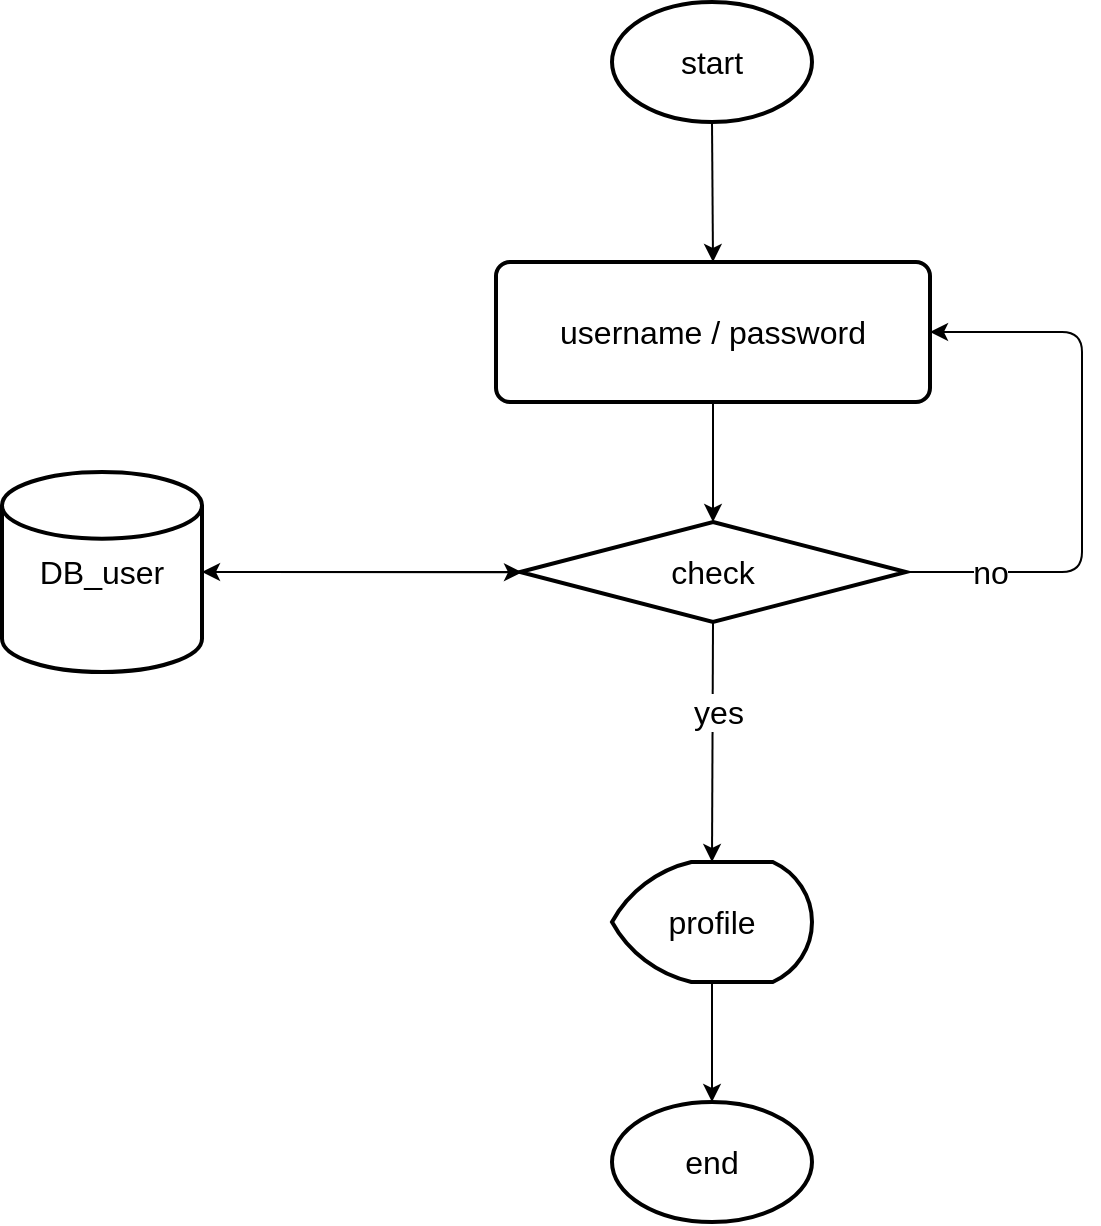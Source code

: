 <mxfile>
    <diagram id="nFVXDD8f7ysOjbekicom" name="sign-in">
        <mxGraphModel dx="995" dy="684" grid="1" gridSize="10" guides="1" tooltips="1" connect="1" arrows="1" fold="1" page="1" pageScale="1" pageWidth="850" pageHeight="1100" math="0" shadow="0">
            <root>
                <mxCell id="0"/>
                <mxCell id="1" parent="0"/>
                <mxCell id="15" style="edgeStyle=none;html=1;entryX=0.5;entryY=0;entryDx=0;entryDy=0;fontSize=16;exitX=0.5;exitY=1;exitDx=0;exitDy=0;exitPerimeter=0;" edge="1" parent="1" source="26" target="17">
                    <mxGeometry relative="1" as="geometry">
                        <mxPoint x="425.167" y="150" as="sourcePoint"/>
                        <mxPoint x="425" y="230" as="targetPoint"/>
                    </mxGeometry>
                </mxCell>
                <mxCell id="20" style="edgeStyle=none;html=1;exitX=0.5;exitY=1;exitDx=0;exitDy=0;fontSize=16;" edge="1" parent="1" source="17" target="19">
                    <mxGeometry relative="1" as="geometry"/>
                </mxCell>
                <mxCell id="17" value="username / password" style="rounded=1;whiteSpace=wrap;html=1;absoluteArcSize=1;arcSize=14;strokeWidth=2;fontSize=16;" vertex="1" parent="1">
                    <mxGeometry x="317" y="200" width="217" height="70" as="geometry"/>
                </mxCell>
                <mxCell id="21" style="edgeStyle=none;html=1;entryX=1;entryY=0.5;entryDx=0;entryDy=0;fontSize=16;" edge="1" parent="1" source="19" target="17">
                    <mxGeometry relative="1" as="geometry">
                        <Array as="points">
                            <mxPoint x="610" y="355"/>
                            <mxPoint x="610" y="235"/>
                        </Array>
                    </mxGeometry>
                </mxCell>
                <mxCell id="22" value="no" style="edgeLabel;html=1;align=center;verticalAlign=middle;resizable=0;points=[];fontSize=16;" vertex="1" connectable="0" parent="21">
                    <mxGeometry x="-0.703" relative="1" as="geometry">
                        <mxPoint as="offset"/>
                    </mxGeometry>
                </mxCell>
                <mxCell id="24" style="edgeStyle=none;html=1;exitX=0.5;exitY=1;exitDx=0;exitDy=0;exitPerimeter=0;entryX=0.5;entryY=0;entryDx=0;entryDy=0;fontSize=16;entryPerimeter=0;" edge="1" parent="1" source="19" target="27">
                    <mxGeometry relative="1" as="geometry">
                        <mxPoint x="425.5" y="460" as="targetPoint"/>
                    </mxGeometry>
                </mxCell>
                <mxCell id="25" value="yes" style="edgeLabel;html=1;align=center;verticalAlign=middle;resizable=0;points=[];fontSize=16;" vertex="1" connectable="0" parent="24">
                    <mxGeometry x="-0.25" y="2" relative="1" as="geometry">
                        <mxPoint as="offset"/>
                    </mxGeometry>
                </mxCell>
                <mxCell id="19" value="check" style="strokeWidth=2;html=1;shape=mxgraph.flowchart.decision;whiteSpace=wrap;fontSize=16;" vertex="1" parent="1">
                    <mxGeometry x="329" y="330" width="193" height="50" as="geometry"/>
                </mxCell>
                <mxCell id="26" value="start" style="strokeWidth=2;html=1;shape=mxgraph.flowchart.start_1;whiteSpace=wrap;fontSize=16;" vertex="1" parent="1">
                    <mxGeometry x="375" y="70" width="100" height="60" as="geometry"/>
                </mxCell>
                <mxCell id="27" value="profile" style="strokeWidth=2;html=1;shape=mxgraph.flowchart.display;whiteSpace=wrap;fontSize=16;" vertex="1" parent="1">
                    <mxGeometry x="375" y="500" width="100" height="60" as="geometry"/>
                </mxCell>
                <mxCell id="-BEuLweb4kVOtIi-PolC-30" style="edgeStyle=none;html=1;exitX=1;exitY=0.5;exitDx=0;exitDy=0;exitPerimeter=0;" edge="1" parent="1" source="8GbuwT8NLzRFzqH7OEWJ-27">
                    <mxGeometry relative="1" as="geometry">
                        <mxPoint x="330" y="355.143" as="targetPoint"/>
                    </mxGeometry>
                </mxCell>
                <mxCell id="8GbuwT8NLzRFzqH7OEWJ-27" value="&lt;font style=&quot;font-size: 16px;&quot;&gt;DB_user&lt;/font&gt;" style="strokeWidth=2;html=1;shape=mxgraph.flowchart.database;whiteSpace=wrap;" vertex="1" parent="1">
                    <mxGeometry x="70" y="305" width="100" height="100" as="geometry"/>
                </mxCell>
                <mxCell id="-BEuLweb4kVOtIi-PolC-27" style="edgeStyle=none;html=1;entryX=1;entryY=0.5;entryDx=0;entryDy=0;entryPerimeter=0;" edge="1" parent="1" source="19" target="8GbuwT8NLzRFzqH7OEWJ-27">
                    <mxGeometry relative="1" as="geometry"/>
                </mxCell>
                <mxCell id="Zle0xTsBEe76zDCSdlXW-27" value="end" style="strokeWidth=2;html=1;shape=mxgraph.flowchart.start_1;whiteSpace=wrap;fontSize=16;" vertex="1" parent="1">
                    <mxGeometry x="375" y="620" width="100" height="60" as="geometry"/>
                </mxCell>
                <mxCell id="Zle0xTsBEe76zDCSdlXW-28" style="edgeStyle=none;html=1;exitX=0.5;exitY=1;exitDx=0;exitDy=0;exitPerimeter=0;entryX=0.5;entryY=0;entryDx=0;entryDy=0;entryPerimeter=0;" edge="1" parent="1" source="27" target="Zle0xTsBEe76zDCSdlXW-27">
                    <mxGeometry relative="1" as="geometry"/>
                </mxCell>
            </root>
        </mxGraphModel>
    </diagram>
    <diagram id="t6Vr7Dzw5ycUIPHP6VGS" name="update-profile">
        <mxGraphModel dx="1271" dy="874" grid="1" gridSize="10" guides="1" tooltips="1" connect="1" arrows="1" fold="1" page="1" pageScale="1" pageWidth="850" pageHeight="1100" math="0" shadow="0">
            <root>
                <mxCell id="0"/>
                <mxCell id="1" parent="0"/>
                <mxCell id="fIsjUURkZK2D1dXDllZG-2" style="edgeStyle=none;html=1;exitX=0.5;exitY=1;exitDx=0;exitDy=0;fontSize=16;" edge="1" parent="1" source="fIsjUURkZK2D1dXDllZG-3" target="fIsjUURkZK2D1dXDllZG-8">
                    <mxGeometry relative="1" as="geometry"/>
                </mxCell>
                <mxCell id="fIsjUURkZK2D1dXDllZG-3" value="update personal data" style="rounded=1;whiteSpace=wrap;html=1;absoluteArcSize=1;arcSize=14;strokeWidth=2;fontSize=16;" vertex="1" parent="1">
                    <mxGeometry x="317" y="420" width="217" height="70" as="geometry"/>
                </mxCell>
                <mxCell id="fIsjUURkZK2D1dXDllZG-4" style="edgeStyle=none;html=1;entryX=1;entryY=0.5;entryDx=0;entryDy=0;fontSize=16;" edge="1" parent="1" source="fIsjUURkZK2D1dXDllZG-8" target="fIsjUURkZK2D1dXDllZG-3">
                    <mxGeometry relative="1" as="geometry">
                        <Array as="points">
                            <mxPoint x="610" y="575"/>
                            <mxPoint x="610" y="455"/>
                        </Array>
                    </mxGeometry>
                </mxCell>
                <mxCell id="fIsjUURkZK2D1dXDllZG-5" value="no" style="edgeLabel;html=1;align=center;verticalAlign=middle;resizable=0;points=[];fontSize=16;" vertex="1" connectable="0" parent="fIsjUURkZK2D1dXDllZG-4">
                    <mxGeometry x="-0.703" relative="1" as="geometry">
                        <mxPoint as="offset"/>
                    </mxGeometry>
                </mxCell>
                <mxCell id="fIsjUURkZK2D1dXDllZG-6" style="edgeStyle=none;html=1;exitX=0.5;exitY=1;exitDx=0;exitDy=0;exitPerimeter=0;entryX=0.5;entryY=0;entryDx=0;entryDy=0;fontSize=16;entryPerimeter=0;" edge="1" parent="1" source="fIsjUURkZK2D1dXDllZG-8" target="fIsjUURkZK2D1dXDllZG-10">
                    <mxGeometry relative="1" as="geometry">
                        <mxPoint x="425.5" y="680" as="targetPoint"/>
                    </mxGeometry>
                </mxCell>
                <mxCell id="fIsjUURkZK2D1dXDllZG-7" value="yes" style="edgeLabel;html=1;align=center;verticalAlign=middle;resizable=0;points=[];fontSize=16;" vertex="1" connectable="0" parent="fIsjUURkZK2D1dXDllZG-6">
                    <mxGeometry x="-0.25" y="2" relative="1" as="geometry">
                        <mxPoint as="offset"/>
                    </mxGeometry>
                </mxCell>
                <mxCell id="2FbuZxxxC8XjEXGTwHmQ-1" style="edgeStyle=none;html=1;exitX=0;exitY=0.5;exitDx=0;exitDy=0;exitPerimeter=0;fontSize=16;" edge="1" parent="1" source="fIsjUURkZK2D1dXDllZG-8">
                    <mxGeometry relative="1" as="geometry">
                        <mxPoint x="170" y="574.833" as="targetPoint"/>
                    </mxGeometry>
                </mxCell>
                <mxCell id="fIsjUURkZK2D1dXDllZG-8" value="check" style="strokeWidth=2;html=1;shape=mxgraph.flowchart.decision;whiteSpace=wrap;fontSize=16;" vertex="1" parent="1">
                    <mxGeometry x="329" y="550" width="193" height="50" as="geometry"/>
                </mxCell>
                <mxCell id="APbuQcXfR1fwjJ1ndkPU-6" style="edgeStyle=none;html=1;exitX=0.5;exitY=1;exitDx=0;exitDy=0;exitPerimeter=0;entryX=0.5;entryY=0;entryDx=0;entryDy=0;fontSize=16;" edge="1" parent="1" source="fIsjUURkZK2D1dXDllZG-9" target="APbuQcXfR1fwjJ1ndkPU-5">
                    <mxGeometry relative="1" as="geometry"/>
                </mxCell>
                <mxCell id="fIsjUURkZK2D1dXDllZG-9" value="start" style="strokeWidth=2;html=1;shape=mxgraph.flowchart.start_1;whiteSpace=wrap;fontSize=16;" vertex="1" parent="1">
                    <mxGeometry x="375" y="40" width="100" height="60" as="geometry"/>
                </mxCell>
                <mxCell id="fIsjUURkZK2D1dXDllZG-10" value="profile" style="strokeWidth=2;html=1;shape=mxgraph.flowchart.display;whiteSpace=wrap;fontSize=16;" vertex="1" parent="1">
                    <mxGeometry x="375" y="720" width="100" height="60" as="geometry"/>
                </mxCell>
                <mxCell id="APbuQcXfR1fwjJ1ndkPU-12" style="edgeStyle=none;html=1;entryX=0;entryY=0.5;entryDx=0;entryDy=0;fontSize=16;" edge="1" parent="1" source="APbuQcXfR1fwjJ1ndkPU-1" target="fIsjUURkZK2D1dXDllZG-3">
                    <mxGeometry relative="1" as="geometry">
                        <Array as="points">
                            <mxPoint x="140" y="455"/>
                        </Array>
                    </mxGeometry>
                </mxCell>
                <mxCell id="APbuQcXfR1fwjJ1ndkPU-1" value="DB_user" style="strokeWidth=2;html=1;shape=mxgraph.flowchart.database;whiteSpace=wrap;fontSize=16;" vertex="1" parent="1">
                    <mxGeometry x="110" y="545" width="60" height="60" as="geometry"/>
                </mxCell>
                <mxCell id="APbuQcXfR1fwjJ1ndkPU-2" style="edgeStyle=none;html=1;entryX=0;entryY=0.5;entryDx=0;entryDy=0;entryPerimeter=0;fontSize=16;" edge="1" parent="1" source="APbuQcXfR1fwjJ1ndkPU-1" target="fIsjUURkZK2D1dXDllZG-8">
                    <mxGeometry relative="1" as="geometry"/>
                </mxCell>
                <mxCell id="APbuQcXfR1fwjJ1ndkPU-8" style="edgeStyle=none;html=1;exitX=1;exitY=0.5;exitDx=0;exitDy=0;exitPerimeter=0;entryX=1;entryY=0.5;entryDx=0;entryDy=0;fontSize=16;" edge="1" parent="1" source="APbuQcXfR1fwjJ1ndkPU-3" target="APbuQcXfR1fwjJ1ndkPU-5">
                    <mxGeometry relative="1" as="geometry">
                        <Array as="points">
                            <mxPoint x="600" y="295"/>
                            <mxPoint x="600" y="175"/>
                        </Array>
                    </mxGeometry>
                </mxCell>
                <mxCell id="APbuQcXfR1fwjJ1ndkPU-9" value="no" style="edgeLabel;html=1;align=center;verticalAlign=middle;resizable=0;points=[];fontSize=16;" vertex="1" connectable="0" parent="APbuQcXfR1fwjJ1ndkPU-8">
                    <mxGeometry x="-0.644" y="2" relative="1" as="geometry">
                        <mxPoint as="offset"/>
                    </mxGeometry>
                </mxCell>
                <mxCell id="APbuQcXfR1fwjJ1ndkPU-10" style="edgeStyle=none;html=1;exitX=0.5;exitY=1;exitDx=0;exitDy=0;exitPerimeter=0;entryX=0.5;entryY=0;entryDx=0;entryDy=0;fontSize=16;" edge="1" parent="1" source="APbuQcXfR1fwjJ1ndkPU-3" target="fIsjUURkZK2D1dXDllZG-3">
                    <mxGeometry relative="1" as="geometry"/>
                </mxCell>
                <mxCell id="APbuQcXfR1fwjJ1ndkPU-11" value="yes" style="edgeLabel;html=1;align=center;verticalAlign=middle;resizable=0;points=[];fontSize=16;" vertex="1" connectable="0" parent="APbuQcXfR1fwjJ1ndkPU-10">
                    <mxGeometry x="-0.38" relative="1" as="geometry">
                        <mxPoint as="offset"/>
                    </mxGeometry>
                </mxCell>
                <mxCell id="APbuQcXfR1fwjJ1ndkPU-3" value="check auth" style="strokeWidth=2;html=1;shape=mxgraph.flowchart.decision;whiteSpace=wrap;fontSize=16;" vertex="1" parent="1">
                    <mxGeometry x="329" y="270" width="193" height="50" as="geometry"/>
                </mxCell>
                <mxCell id="APbuQcXfR1fwjJ1ndkPU-5" value="sign in" style="rounded=1;whiteSpace=wrap;html=1;absoluteArcSize=1;arcSize=14;strokeWidth=2;fontSize=16;" vertex="1" parent="1">
                    <mxGeometry x="317" y="140" width="217" height="70" as="geometry"/>
                </mxCell>
                <mxCell id="APbuQcXfR1fwjJ1ndkPU-7" style="edgeStyle=none;html=1;exitX=0.5;exitY=1;exitDx=0;exitDy=0;entryX=0.5;entryY=0;entryDx=0;entryDy=0;entryPerimeter=0;fontSize=16;" edge="1" parent="1" source="APbuQcXfR1fwjJ1ndkPU-5" target="APbuQcXfR1fwjJ1ndkPU-3">
                    <mxGeometry relative="1" as="geometry"/>
                </mxCell>
                <mxCell id="2FbuZxxxC8XjEXGTwHmQ-2" value="end" style="strokeWidth=2;html=1;shape=mxgraph.flowchart.start_1;whiteSpace=wrap;fontSize=16;" vertex="1" parent="1">
                    <mxGeometry x="375" y="840" width="100" height="60" as="geometry"/>
                </mxCell>
                <mxCell id="2FbuZxxxC8XjEXGTwHmQ-3" style="edgeStyle=none;html=1;exitX=0.5;exitY=1;exitDx=0;exitDy=0;exitPerimeter=0;entryX=0.5;entryY=0;entryDx=0;entryDy=0;entryPerimeter=0;" edge="1" parent="1" source="fIsjUURkZK2D1dXDllZG-10" target="2FbuZxxxC8XjEXGTwHmQ-2">
                    <mxGeometry relative="1" as="geometry"/>
                </mxCell>
            </root>
        </mxGraphModel>
    </diagram>
</mxfile>